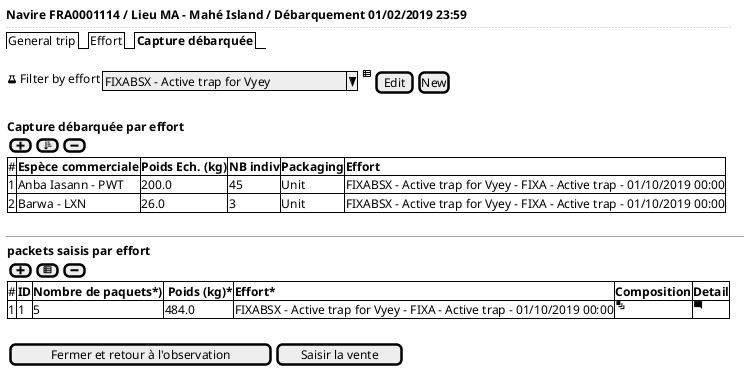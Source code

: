 @startsalt
{
  <b>Navire FRA0001114 / Lieu MA - Mahé Island / Débarquement 01/02/2019 23:59
  ..
  {/ General trip | Effort | <b>Capture débarquée }
  .
  {<&beaker> Filter by effort | { ^FIXABSX - Active trap for Vyey^ } | <&spreadsheet> | [Edit] | [New]}
  .
  {
  <b>Capture débarquée par effort
  {[<&plus>]  | [<&sort-ascending>] | [<&minus>]}

  {#
  # | <b>Espèce commerciale         | <b>Poids Ech. (kg)   | <b>NB indiv | <b>Packaging | <b>Effort
  1 | Anba Iasann - PWT     | 200.0             | 45 | Unit | FIXABSX - Active trap for Vyey - FIXA - Active trap - 01/10/2019 00:00
  2 | Barwa - LXN     | 26.0             | 3 | Unit | FIXABSX - Active trap for Vyey - FIXA - Active trap - 01/10/2019 00:00
  }
  }
  .
  -- | --
  {
  <b>packets saisis par effort
  {[<&plus>]  | [<&spreadsheet>] | [<&minus>]}

  {#
  # | <b>ID | <b>Nombre de paquets*)   | <b> Poids (kg)* | <b>Effort* | <b>Composition | <b>Detail
  1 | 1     | 5             | 484.0 | FIXABSX - Active trap for Vyey - FIXA - Active trap - 01/10/2019 00:00 | <&layers> | <&comment-square>
  }
  }
  .
  {{[Fermer et retour à l'observation] | [Saisir la vente]}}
}
@endsalt
